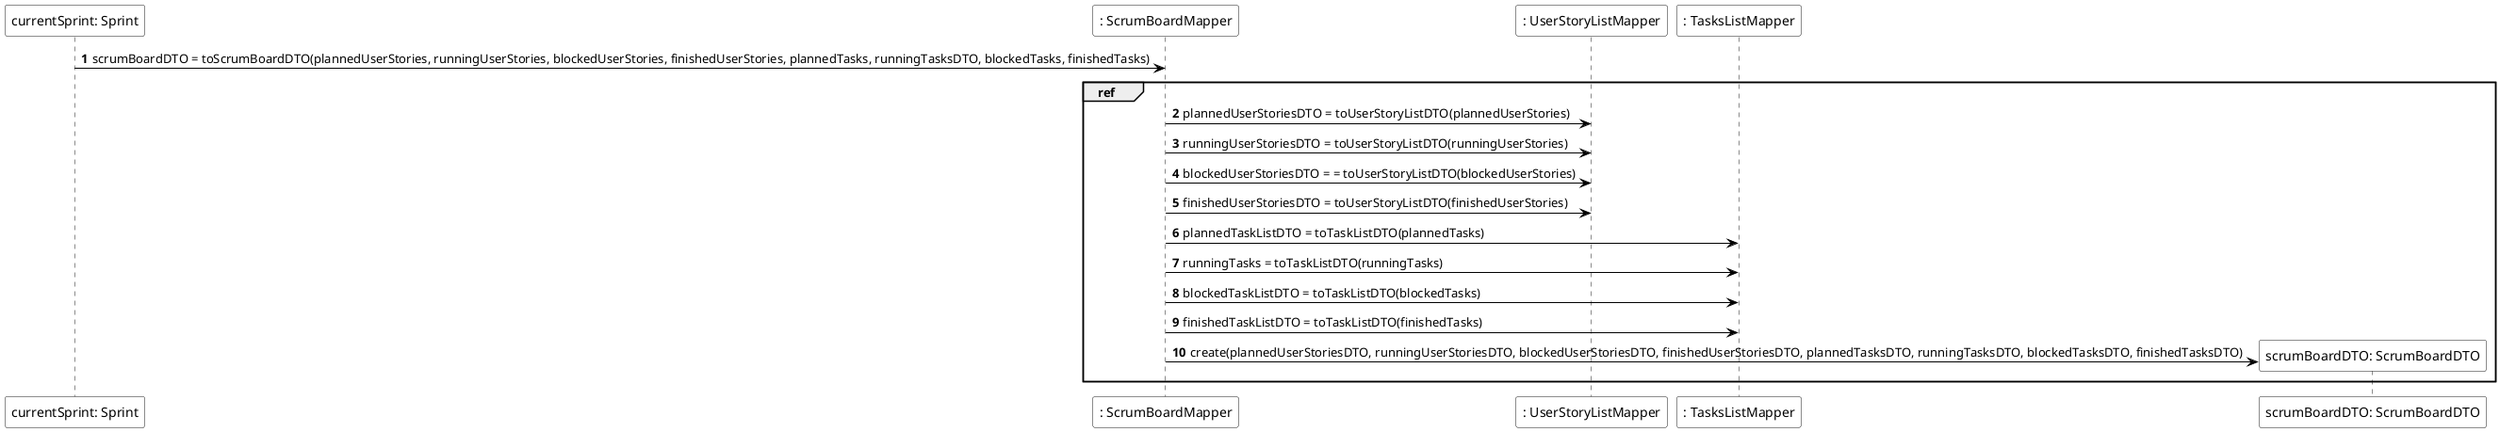 @startuml
skinparam class {
BackgroundColor #white
ArrowColor #black
BorderColor #black
}
autonumber
participant "currentSprint: Sprint" #FFFFFF
participant ": ScrumBoardMapper" #FFFFFF
participant ": UserStoryListMapper" #FFFFFF
participant ": TasksListMapper" #FFFFFF
"currentSprint: Sprint" -> ": ScrumBoardMapper" : scrumBoardDTO = toScrumBoardDTO(plannedUserStories, runningUserStories, blockedUserStories, finishedUserStories, plannedTasks, runningTasksDTO, blockedTasks, finishedTasks)
group ref
": ScrumBoardMapper" -> ": UserStoryListMapper" : plannedUserStoriesDTO = toUserStoryListDTO(plannedUserStories)
": ScrumBoardMapper" -> ": UserStoryListMapper" : runningUserStoriesDTO = toUserStoryListDTO(runningUserStories)
": ScrumBoardMapper" -> ": UserStoryListMapper" : blockedUserStoriesDTO = = toUserStoryListDTO(blockedUserStories)
": ScrumBoardMapper" -> ": UserStoryListMapper" : finishedUserStoriesDTO = toUserStoryListDTO(finishedUserStories)
": ScrumBoardMapper" -> ": TasksListMapper" : plannedTaskListDTO = toTaskListDTO(plannedTasks)
": ScrumBoardMapper" -> ": TasksListMapper" : runningTasks = toTaskListDTO(runningTasks)
": ScrumBoardMapper" -> ": TasksListMapper" : blockedTaskListDTO = toTaskListDTO(blockedTasks)
": ScrumBoardMapper" -> ": TasksListMapper" : finishedTaskListDTO = toTaskListDTO(finishedTasks)
create participant "scrumBoardDTO: ScrumBoardDTO" #FFFFFF
": ScrumBoardMapper" -> "scrumBoardDTO: ScrumBoardDTO" : create(plannedUserStoriesDTO, runningUserStoriesDTO, blockedUserStoriesDTO, finishedUserStoriesDTO, plannedTasksDTO, runningTasksDTO, blockedTasksDTO, finishedTasksDTO)
end group
@enduml
